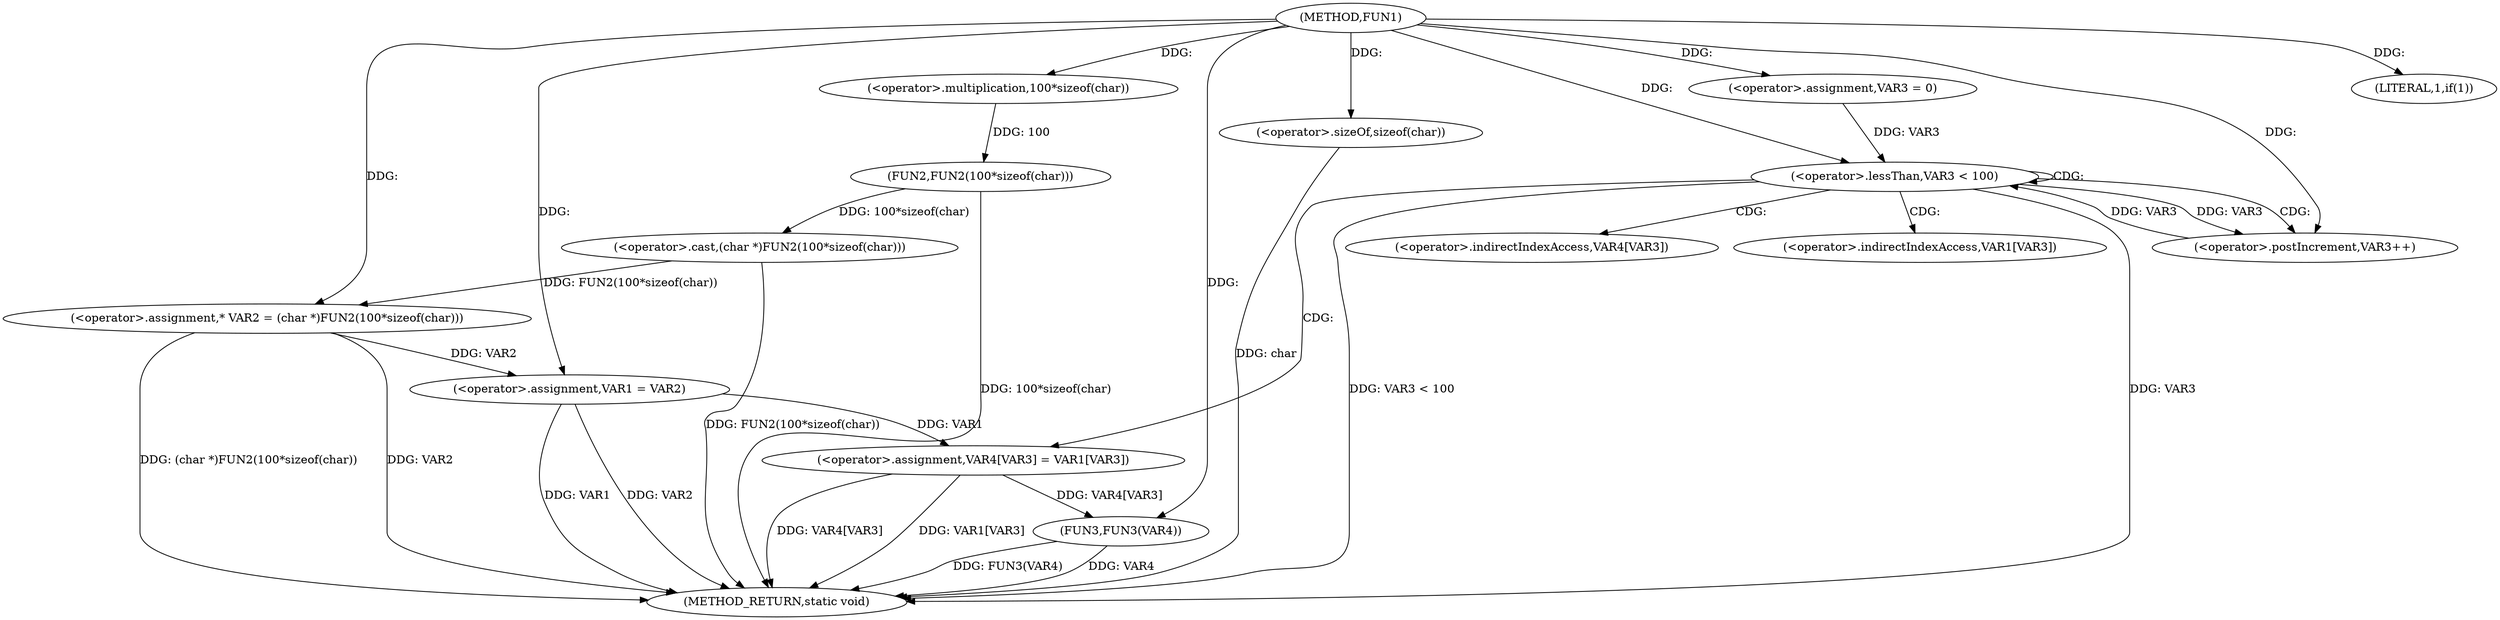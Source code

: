 digraph FUN1 {  
"1000100" [label = "(METHOD,FUN1)" ]
"1000141" [label = "(METHOD_RETURN,static void)" ]
"1000104" [label = "(<operator>.assignment,* VAR2 = (char *)FUN2(100*sizeof(char)))" ]
"1000106" [label = "(<operator>.cast,(char *)FUN2(100*sizeof(char)))" ]
"1000108" [label = "(FUN2,FUN2(100*sizeof(char)))" ]
"1000109" [label = "(<operator>.multiplication,100*sizeof(char))" ]
"1000111" [label = "(<operator>.sizeOf,sizeof(char))" ]
"1000114" [label = "(LITERAL,1,if(1))" ]
"1000116" [label = "(<operator>.assignment,VAR1 = VAR2)" ]
"1000123" [label = "(<operator>.assignment,VAR3 = 0)" ]
"1000126" [label = "(<operator>.lessThan,VAR3 < 100)" ]
"1000129" [label = "(<operator>.postIncrement,VAR3++)" ]
"1000132" [label = "(<operator>.assignment,VAR4[VAR3] = VAR1[VAR3])" ]
"1000139" [label = "(FUN3,FUN3(VAR4))" ]
"1000133" [label = "(<operator>.indirectIndexAccess,VAR4[VAR3])" ]
"1000136" [label = "(<operator>.indirectIndexAccess,VAR1[VAR3])" ]
  "1000116" -> "1000141"  [ label = "DDG: VAR1"] 
  "1000126" -> "1000141"  [ label = "DDG: VAR3 < 100"] 
  "1000106" -> "1000141"  [ label = "DDG: FUN2(100*sizeof(char))"] 
  "1000104" -> "1000141"  [ label = "DDG: VAR2"] 
  "1000139" -> "1000141"  [ label = "DDG: VAR4"] 
  "1000126" -> "1000141"  [ label = "DDG: VAR3"] 
  "1000116" -> "1000141"  [ label = "DDG: VAR2"] 
  "1000132" -> "1000141"  [ label = "DDG: VAR1[VAR3]"] 
  "1000139" -> "1000141"  [ label = "DDG: FUN3(VAR4)"] 
  "1000132" -> "1000141"  [ label = "DDG: VAR4[VAR3]"] 
  "1000111" -> "1000141"  [ label = "DDG: char"] 
  "1000104" -> "1000141"  [ label = "DDG: (char *)FUN2(100*sizeof(char))"] 
  "1000108" -> "1000141"  [ label = "DDG: 100*sizeof(char)"] 
  "1000106" -> "1000104"  [ label = "DDG: FUN2(100*sizeof(char))"] 
  "1000100" -> "1000104"  [ label = "DDG: "] 
  "1000108" -> "1000106"  [ label = "DDG: 100*sizeof(char)"] 
  "1000109" -> "1000108"  [ label = "DDG: 100"] 
  "1000100" -> "1000109"  [ label = "DDG: "] 
  "1000100" -> "1000111"  [ label = "DDG: "] 
  "1000100" -> "1000114"  [ label = "DDG: "] 
  "1000104" -> "1000116"  [ label = "DDG: VAR2"] 
  "1000100" -> "1000116"  [ label = "DDG: "] 
  "1000100" -> "1000123"  [ label = "DDG: "] 
  "1000129" -> "1000126"  [ label = "DDG: VAR3"] 
  "1000123" -> "1000126"  [ label = "DDG: VAR3"] 
  "1000100" -> "1000126"  [ label = "DDG: "] 
  "1000126" -> "1000129"  [ label = "DDG: VAR3"] 
  "1000100" -> "1000129"  [ label = "DDG: "] 
  "1000116" -> "1000132"  [ label = "DDG: VAR1"] 
  "1000132" -> "1000139"  [ label = "DDG: VAR4[VAR3]"] 
  "1000100" -> "1000139"  [ label = "DDG: "] 
  "1000126" -> "1000132"  [ label = "CDG: "] 
  "1000126" -> "1000129"  [ label = "CDG: "] 
  "1000126" -> "1000133"  [ label = "CDG: "] 
  "1000126" -> "1000136"  [ label = "CDG: "] 
  "1000126" -> "1000126"  [ label = "CDG: "] 
}
